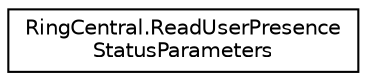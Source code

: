 digraph "Graphical Class Hierarchy"
{
 // LATEX_PDF_SIZE
  edge [fontname="Helvetica",fontsize="10",labelfontname="Helvetica",labelfontsize="10"];
  node [fontname="Helvetica",fontsize="10",shape=record];
  rankdir="LR";
  Node0 [label="RingCentral.ReadUserPresence\lStatusParameters",height=0.2,width=0.4,color="black", fillcolor="white", style="filled",URL="$classRingCentral_1_1ReadUserPresenceStatusParameters.html",tooltip="Query parameters for operation readUserPresenceStatus"];
}
